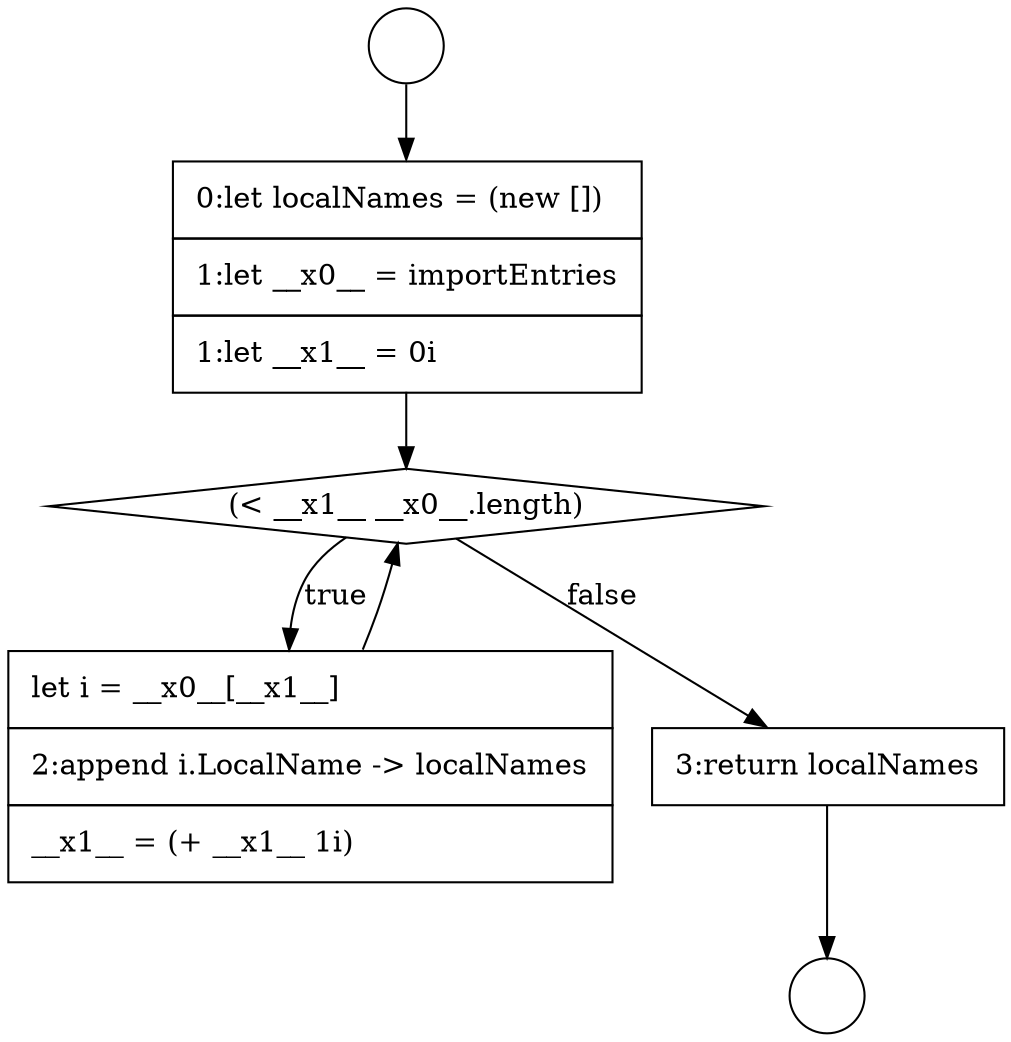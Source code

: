 digraph {
  node9540 [shape=circle label=" " color="black" fillcolor="white" style=filled]
  node9544 [shape=none, margin=0, label=<<font color="black">
    <table border="0" cellborder="1" cellspacing="0" cellpadding="10">
      <tr><td align="left">3:return localNames</td></tr>
    </table>
  </font>> color="black" fillcolor="white" style=filled]
  node9539 [shape=circle label=" " color="black" fillcolor="white" style=filled]
  node9543 [shape=none, margin=0, label=<<font color="black">
    <table border="0" cellborder="1" cellspacing="0" cellpadding="10">
      <tr><td align="left">let i = __x0__[__x1__]</td></tr>
      <tr><td align="left">2:append i.LocalName -&gt; localNames</td></tr>
      <tr><td align="left">__x1__ = (+ __x1__ 1i)</td></tr>
    </table>
  </font>> color="black" fillcolor="white" style=filled]
  node9542 [shape=diamond, label=<<font color="black">(&lt; __x1__ __x0__.length)</font>> color="black" fillcolor="white" style=filled]
  node9541 [shape=none, margin=0, label=<<font color="black">
    <table border="0" cellborder="1" cellspacing="0" cellpadding="10">
      <tr><td align="left">0:let localNames = (new [])</td></tr>
      <tr><td align="left">1:let __x0__ = importEntries</td></tr>
      <tr><td align="left">1:let __x1__ = 0i</td></tr>
    </table>
  </font>> color="black" fillcolor="white" style=filled]
  node9544 -> node9540 [ color="black"]
  node9543 -> node9542 [ color="black"]
  node9539 -> node9541 [ color="black"]
  node9542 -> node9543 [label=<<font color="black">true</font>> color="black"]
  node9542 -> node9544 [label=<<font color="black">false</font>> color="black"]
  node9541 -> node9542 [ color="black"]
}
